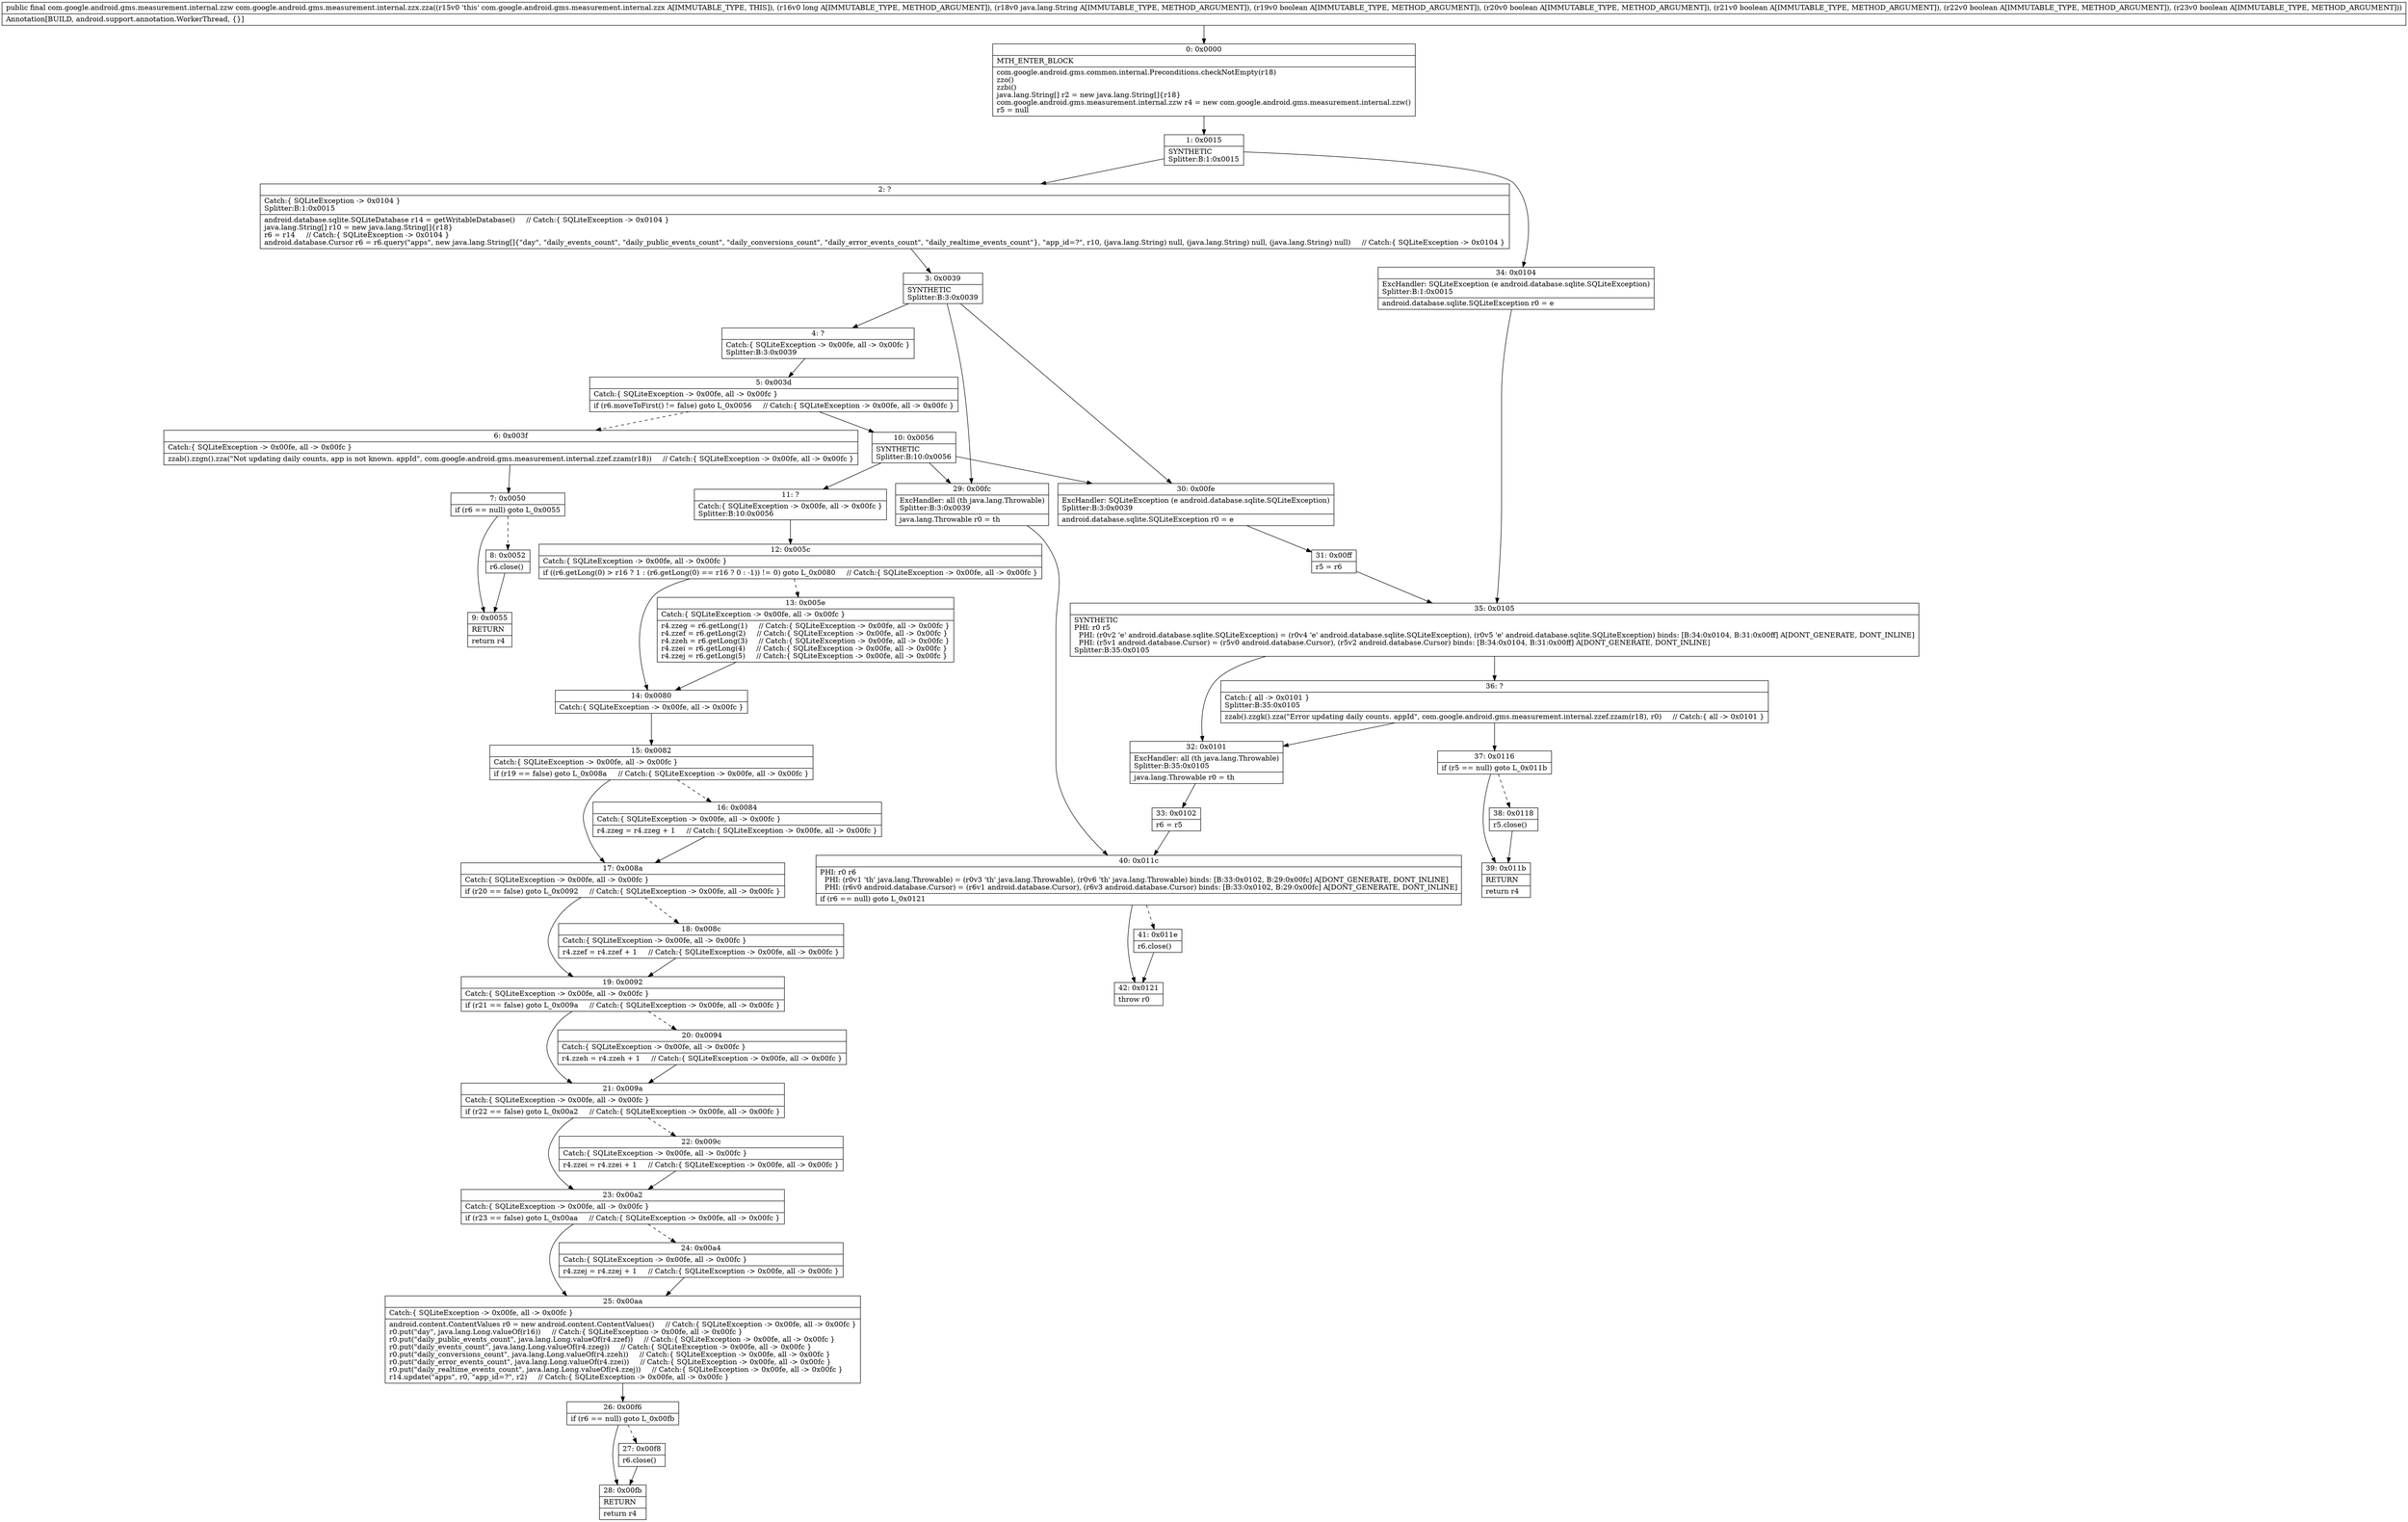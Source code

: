 digraph "CFG forcom.google.android.gms.measurement.internal.zzx.zza(JLjava\/lang\/String;ZZZZZ)Lcom\/google\/android\/gms\/measurement\/internal\/zzw;" {
Node_0 [shape=record,label="{0\:\ 0x0000|MTH_ENTER_BLOCK\l|com.google.android.gms.common.internal.Preconditions.checkNotEmpty(r18)\lzzo()\lzzbi()\ljava.lang.String[] r2 = new java.lang.String[]\{r18\}\lcom.google.android.gms.measurement.internal.zzw r4 = new com.google.android.gms.measurement.internal.zzw()\lr5 = null\l}"];
Node_1 [shape=record,label="{1\:\ 0x0015|SYNTHETIC\lSplitter:B:1:0x0015\l}"];
Node_2 [shape=record,label="{2\:\ ?|Catch:\{ SQLiteException \-\> 0x0104 \}\lSplitter:B:1:0x0015\l|android.database.sqlite.SQLiteDatabase r14 = getWritableDatabase()     \/\/ Catch:\{ SQLiteException \-\> 0x0104 \}\ljava.lang.String[] r10 = new java.lang.String[]\{r18\}\lr6 = r14     \/\/ Catch:\{ SQLiteException \-\> 0x0104 \}\landroid.database.Cursor r6 = r6.query(\"apps\", new java.lang.String[]\{\"day\", \"daily_events_count\", \"daily_public_events_count\", \"daily_conversions_count\", \"daily_error_events_count\", \"daily_realtime_events_count\"\}, \"app_id=?\", r10, (java.lang.String) null, (java.lang.String) null, (java.lang.String) null)     \/\/ Catch:\{ SQLiteException \-\> 0x0104 \}\l}"];
Node_3 [shape=record,label="{3\:\ 0x0039|SYNTHETIC\lSplitter:B:3:0x0039\l}"];
Node_4 [shape=record,label="{4\:\ ?|Catch:\{ SQLiteException \-\> 0x00fe, all \-\> 0x00fc \}\lSplitter:B:3:0x0039\l}"];
Node_5 [shape=record,label="{5\:\ 0x003d|Catch:\{ SQLiteException \-\> 0x00fe, all \-\> 0x00fc \}\l|if (r6.moveToFirst() != false) goto L_0x0056     \/\/ Catch:\{ SQLiteException \-\> 0x00fe, all \-\> 0x00fc \}\l}"];
Node_6 [shape=record,label="{6\:\ 0x003f|Catch:\{ SQLiteException \-\> 0x00fe, all \-\> 0x00fc \}\l|zzab().zzgn().zza(\"Not updating daily counts, app is not known. appId\", com.google.android.gms.measurement.internal.zzef.zzam(r18))     \/\/ Catch:\{ SQLiteException \-\> 0x00fe, all \-\> 0x00fc \}\l}"];
Node_7 [shape=record,label="{7\:\ 0x0050|if (r6 == null) goto L_0x0055\l}"];
Node_8 [shape=record,label="{8\:\ 0x0052|r6.close()\l}"];
Node_9 [shape=record,label="{9\:\ 0x0055|RETURN\l|return r4\l}"];
Node_10 [shape=record,label="{10\:\ 0x0056|SYNTHETIC\lSplitter:B:10:0x0056\l}"];
Node_11 [shape=record,label="{11\:\ ?|Catch:\{ SQLiteException \-\> 0x00fe, all \-\> 0x00fc \}\lSplitter:B:10:0x0056\l}"];
Node_12 [shape=record,label="{12\:\ 0x005c|Catch:\{ SQLiteException \-\> 0x00fe, all \-\> 0x00fc \}\l|if ((r6.getLong(0) \> r16 ? 1 : (r6.getLong(0) == r16 ? 0 : \-1)) != 0) goto L_0x0080     \/\/ Catch:\{ SQLiteException \-\> 0x00fe, all \-\> 0x00fc \}\l}"];
Node_13 [shape=record,label="{13\:\ 0x005e|Catch:\{ SQLiteException \-\> 0x00fe, all \-\> 0x00fc \}\l|r4.zzeg = r6.getLong(1)     \/\/ Catch:\{ SQLiteException \-\> 0x00fe, all \-\> 0x00fc \}\lr4.zzef = r6.getLong(2)     \/\/ Catch:\{ SQLiteException \-\> 0x00fe, all \-\> 0x00fc \}\lr4.zzeh = r6.getLong(3)     \/\/ Catch:\{ SQLiteException \-\> 0x00fe, all \-\> 0x00fc \}\lr4.zzei = r6.getLong(4)     \/\/ Catch:\{ SQLiteException \-\> 0x00fe, all \-\> 0x00fc \}\lr4.zzej = r6.getLong(5)     \/\/ Catch:\{ SQLiteException \-\> 0x00fe, all \-\> 0x00fc \}\l}"];
Node_14 [shape=record,label="{14\:\ 0x0080|Catch:\{ SQLiteException \-\> 0x00fe, all \-\> 0x00fc \}\l}"];
Node_15 [shape=record,label="{15\:\ 0x0082|Catch:\{ SQLiteException \-\> 0x00fe, all \-\> 0x00fc \}\l|if (r19 == false) goto L_0x008a     \/\/ Catch:\{ SQLiteException \-\> 0x00fe, all \-\> 0x00fc \}\l}"];
Node_16 [shape=record,label="{16\:\ 0x0084|Catch:\{ SQLiteException \-\> 0x00fe, all \-\> 0x00fc \}\l|r4.zzeg = r4.zzeg + 1     \/\/ Catch:\{ SQLiteException \-\> 0x00fe, all \-\> 0x00fc \}\l}"];
Node_17 [shape=record,label="{17\:\ 0x008a|Catch:\{ SQLiteException \-\> 0x00fe, all \-\> 0x00fc \}\l|if (r20 == false) goto L_0x0092     \/\/ Catch:\{ SQLiteException \-\> 0x00fe, all \-\> 0x00fc \}\l}"];
Node_18 [shape=record,label="{18\:\ 0x008c|Catch:\{ SQLiteException \-\> 0x00fe, all \-\> 0x00fc \}\l|r4.zzef = r4.zzef + 1     \/\/ Catch:\{ SQLiteException \-\> 0x00fe, all \-\> 0x00fc \}\l}"];
Node_19 [shape=record,label="{19\:\ 0x0092|Catch:\{ SQLiteException \-\> 0x00fe, all \-\> 0x00fc \}\l|if (r21 == false) goto L_0x009a     \/\/ Catch:\{ SQLiteException \-\> 0x00fe, all \-\> 0x00fc \}\l}"];
Node_20 [shape=record,label="{20\:\ 0x0094|Catch:\{ SQLiteException \-\> 0x00fe, all \-\> 0x00fc \}\l|r4.zzeh = r4.zzeh + 1     \/\/ Catch:\{ SQLiteException \-\> 0x00fe, all \-\> 0x00fc \}\l}"];
Node_21 [shape=record,label="{21\:\ 0x009a|Catch:\{ SQLiteException \-\> 0x00fe, all \-\> 0x00fc \}\l|if (r22 == false) goto L_0x00a2     \/\/ Catch:\{ SQLiteException \-\> 0x00fe, all \-\> 0x00fc \}\l}"];
Node_22 [shape=record,label="{22\:\ 0x009c|Catch:\{ SQLiteException \-\> 0x00fe, all \-\> 0x00fc \}\l|r4.zzei = r4.zzei + 1     \/\/ Catch:\{ SQLiteException \-\> 0x00fe, all \-\> 0x00fc \}\l}"];
Node_23 [shape=record,label="{23\:\ 0x00a2|Catch:\{ SQLiteException \-\> 0x00fe, all \-\> 0x00fc \}\l|if (r23 == false) goto L_0x00aa     \/\/ Catch:\{ SQLiteException \-\> 0x00fe, all \-\> 0x00fc \}\l}"];
Node_24 [shape=record,label="{24\:\ 0x00a4|Catch:\{ SQLiteException \-\> 0x00fe, all \-\> 0x00fc \}\l|r4.zzej = r4.zzej + 1     \/\/ Catch:\{ SQLiteException \-\> 0x00fe, all \-\> 0x00fc \}\l}"];
Node_25 [shape=record,label="{25\:\ 0x00aa|Catch:\{ SQLiteException \-\> 0x00fe, all \-\> 0x00fc \}\l|android.content.ContentValues r0 = new android.content.ContentValues()     \/\/ Catch:\{ SQLiteException \-\> 0x00fe, all \-\> 0x00fc \}\lr0.put(\"day\", java.lang.Long.valueOf(r16))     \/\/ Catch:\{ SQLiteException \-\> 0x00fe, all \-\> 0x00fc \}\lr0.put(\"daily_public_events_count\", java.lang.Long.valueOf(r4.zzef))     \/\/ Catch:\{ SQLiteException \-\> 0x00fe, all \-\> 0x00fc \}\lr0.put(\"daily_events_count\", java.lang.Long.valueOf(r4.zzeg))     \/\/ Catch:\{ SQLiteException \-\> 0x00fe, all \-\> 0x00fc \}\lr0.put(\"daily_conversions_count\", java.lang.Long.valueOf(r4.zzeh))     \/\/ Catch:\{ SQLiteException \-\> 0x00fe, all \-\> 0x00fc \}\lr0.put(\"daily_error_events_count\", java.lang.Long.valueOf(r4.zzei))     \/\/ Catch:\{ SQLiteException \-\> 0x00fe, all \-\> 0x00fc \}\lr0.put(\"daily_realtime_events_count\", java.lang.Long.valueOf(r4.zzej))     \/\/ Catch:\{ SQLiteException \-\> 0x00fe, all \-\> 0x00fc \}\lr14.update(\"apps\", r0, \"app_id=?\", r2)     \/\/ Catch:\{ SQLiteException \-\> 0x00fe, all \-\> 0x00fc \}\l}"];
Node_26 [shape=record,label="{26\:\ 0x00f6|if (r6 == null) goto L_0x00fb\l}"];
Node_27 [shape=record,label="{27\:\ 0x00f8|r6.close()\l}"];
Node_28 [shape=record,label="{28\:\ 0x00fb|RETURN\l|return r4\l}"];
Node_29 [shape=record,label="{29\:\ 0x00fc|ExcHandler: all (th java.lang.Throwable)\lSplitter:B:3:0x0039\l|java.lang.Throwable r0 = th\l}"];
Node_30 [shape=record,label="{30\:\ 0x00fe|ExcHandler: SQLiteException (e android.database.sqlite.SQLiteException)\lSplitter:B:3:0x0039\l|android.database.sqlite.SQLiteException r0 = e\l}"];
Node_31 [shape=record,label="{31\:\ 0x00ff|r5 = r6\l}"];
Node_32 [shape=record,label="{32\:\ 0x0101|ExcHandler: all (th java.lang.Throwable)\lSplitter:B:35:0x0105\l|java.lang.Throwable r0 = th\l}"];
Node_33 [shape=record,label="{33\:\ 0x0102|r6 = r5\l}"];
Node_34 [shape=record,label="{34\:\ 0x0104|ExcHandler: SQLiteException (e android.database.sqlite.SQLiteException)\lSplitter:B:1:0x0015\l|android.database.sqlite.SQLiteException r0 = e\l}"];
Node_35 [shape=record,label="{35\:\ 0x0105|SYNTHETIC\lPHI: r0 r5 \l  PHI: (r0v2 'e' android.database.sqlite.SQLiteException) = (r0v4 'e' android.database.sqlite.SQLiteException), (r0v5 'e' android.database.sqlite.SQLiteException) binds: [B:34:0x0104, B:31:0x00ff] A[DONT_GENERATE, DONT_INLINE]\l  PHI: (r5v1 android.database.Cursor) = (r5v0 android.database.Cursor), (r5v2 android.database.Cursor) binds: [B:34:0x0104, B:31:0x00ff] A[DONT_GENERATE, DONT_INLINE]\lSplitter:B:35:0x0105\l}"];
Node_36 [shape=record,label="{36\:\ ?|Catch:\{ all \-\> 0x0101 \}\lSplitter:B:35:0x0105\l|zzab().zzgk().zza(\"Error updating daily counts. appId\", com.google.android.gms.measurement.internal.zzef.zzam(r18), r0)     \/\/ Catch:\{ all \-\> 0x0101 \}\l}"];
Node_37 [shape=record,label="{37\:\ 0x0116|if (r5 == null) goto L_0x011b\l}"];
Node_38 [shape=record,label="{38\:\ 0x0118|r5.close()\l}"];
Node_39 [shape=record,label="{39\:\ 0x011b|RETURN\l|return r4\l}"];
Node_40 [shape=record,label="{40\:\ 0x011c|PHI: r0 r6 \l  PHI: (r0v1 'th' java.lang.Throwable) = (r0v3 'th' java.lang.Throwable), (r0v6 'th' java.lang.Throwable) binds: [B:33:0x0102, B:29:0x00fc] A[DONT_GENERATE, DONT_INLINE]\l  PHI: (r6v0 android.database.Cursor) = (r6v1 android.database.Cursor), (r6v3 android.database.Cursor) binds: [B:33:0x0102, B:29:0x00fc] A[DONT_GENERATE, DONT_INLINE]\l|if (r6 == null) goto L_0x0121\l}"];
Node_41 [shape=record,label="{41\:\ 0x011e|r6.close()\l}"];
Node_42 [shape=record,label="{42\:\ 0x0121|throw r0\l}"];
MethodNode[shape=record,label="{public final com.google.android.gms.measurement.internal.zzw com.google.android.gms.measurement.internal.zzx.zza((r15v0 'this' com.google.android.gms.measurement.internal.zzx A[IMMUTABLE_TYPE, THIS]), (r16v0 long A[IMMUTABLE_TYPE, METHOD_ARGUMENT]), (r18v0 java.lang.String A[IMMUTABLE_TYPE, METHOD_ARGUMENT]), (r19v0 boolean A[IMMUTABLE_TYPE, METHOD_ARGUMENT]), (r20v0 boolean A[IMMUTABLE_TYPE, METHOD_ARGUMENT]), (r21v0 boolean A[IMMUTABLE_TYPE, METHOD_ARGUMENT]), (r22v0 boolean A[IMMUTABLE_TYPE, METHOD_ARGUMENT]), (r23v0 boolean A[IMMUTABLE_TYPE, METHOD_ARGUMENT]))  | Annotation[BUILD, android.support.annotation.WorkerThread, \{\}]\l}"];
MethodNode -> Node_0;
Node_0 -> Node_1;
Node_1 -> Node_2;
Node_1 -> Node_34;
Node_2 -> Node_3;
Node_3 -> Node_4;
Node_3 -> Node_30;
Node_3 -> Node_29;
Node_4 -> Node_5;
Node_5 -> Node_6[style=dashed];
Node_5 -> Node_10;
Node_6 -> Node_7;
Node_7 -> Node_8[style=dashed];
Node_7 -> Node_9;
Node_8 -> Node_9;
Node_10 -> Node_11;
Node_10 -> Node_30;
Node_10 -> Node_29;
Node_11 -> Node_12;
Node_12 -> Node_13[style=dashed];
Node_12 -> Node_14;
Node_13 -> Node_14;
Node_14 -> Node_15;
Node_15 -> Node_16[style=dashed];
Node_15 -> Node_17;
Node_16 -> Node_17;
Node_17 -> Node_18[style=dashed];
Node_17 -> Node_19;
Node_18 -> Node_19;
Node_19 -> Node_20[style=dashed];
Node_19 -> Node_21;
Node_20 -> Node_21;
Node_21 -> Node_22[style=dashed];
Node_21 -> Node_23;
Node_22 -> Node_23;
Node_23 -> Node_24[style=dashed];
Node_23 -> Node_25;
Node_24 -> Node_25;
Node_25 -> Node_26;
Node_26 -> Node_27[style=dashed];
Node_26 -> Node_28;
Node_27 -> Node_28;
Node_29 -> Node_40;
Node_30 -> Node_31;
Node_31 -> Node_35;
Node_32 -> Node_33;
Node_33 -> Node_40;
Node_34 -> Node_35;
Node_35 -> Node_36;
Node_35 -> Node_32;
Node_36 -> Node_37;
Node_36 -> Node_32;
Node_37 -> Node_38[style=dashed];
Node_37 -> Node_39;
Node_38 -> Node_39;
Node_40 -> Node_41[style=dashed];
Node_40 -> Node_42;
Node_41 -> Node_42;
}

